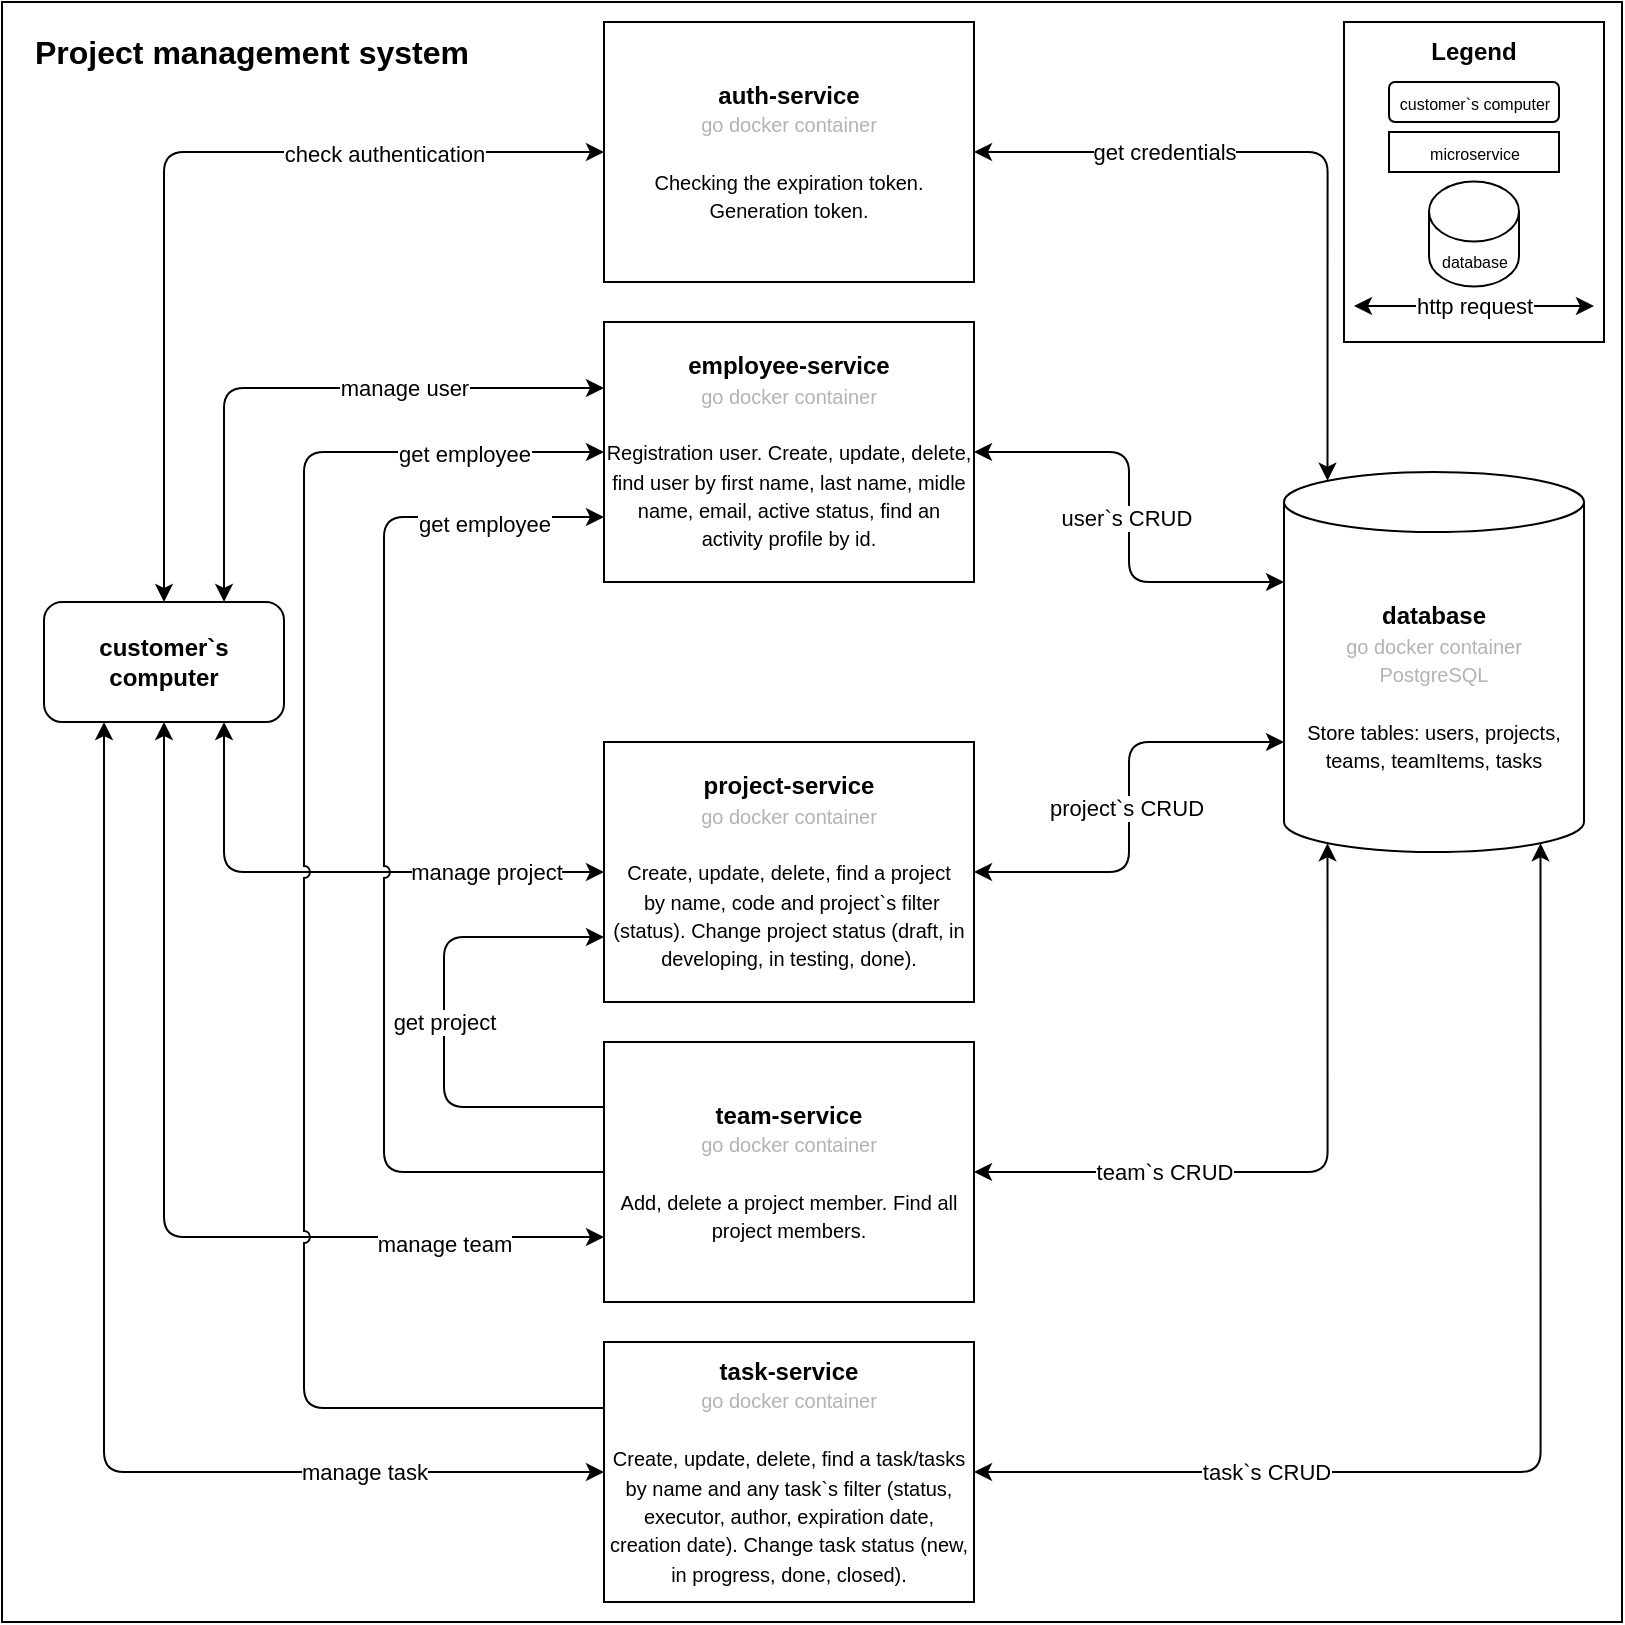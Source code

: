 <mxfile version="21.3.2" type="device">
  <diagram name="Страница 1" id="7igpUd0pKaUkpBXzIByu">
    <mxGraphModel dx="1588" dy="876" grid="1" gridSize="10" guides="1" tooltips="1" connect="1" arrows="1" fold="1" page="1" pageScale="1" pageWidth="827" pageHeight="1169" math="0" shadow="0">
      <root>
        <mxCell id="0" />
        <mxCell id="1" parent="0" />
        <mxCell id="anv_v0dvvLosbIdGf6-w-45" value="" style="whiteSpace=wrap;html=1;aspect=fixed;" parent="1" vertex="1">
          <mxGeometry x="9" y="10" width="810" height="810" as="geometry" />
        </mxCell>
        <mxCell id="anv_v0dvvLosbIdGf6-w-1" value="&lt;b&gt;customer`s computer&lt;/b&gt;" style="rounded=1;whiteSpace=wrap;html=1;" parent="1" vertex="1">
          <mxGeometry x="30" y="310" width="120" height="60" as="geometry" />
        </mxCell>
        <mxCell id="anv_v0dvvLosbIdGf6-w-3" value="" style="endArrow=classic;html=1;rounded=1;endFill=1;strokeColor=default;startArrow=classic;startFill=1;exitX=0.5;exitY=0;exitDx=0;exitDy=0;entryX=0;entryY=0.5;entryDx=0;entryDy=0;edgeStyle=orthogonalEdgeStyle;" parent="1" source="anv_v0dvvLosbIdGf6-w-1" target="anv_v0dvvLosbIdGf6-w-6" edge="1">
          <mxGeometry relative="1" as="geometry">
            <mxPoint x="190" y="290" as="sourcePoint" />
            <mxPoint x="270" y="290" as="targetPoint" />
            <Array as="points">
              <mxPoint x="90" y="85" />
            </Array>
          </mxGeometry>
        </mxCell>
        <mxCell id="anv_v0dvvLosbIdGf6-w-4" value="check authentication" style="edgeLabel;resizable=0;html=1;align=center;verticalAlign=middle;" parent="anv_v0dvvLosbIdGf6-w-3" connectable="0" vertex="1">
          <mxGeometry relative="1" as="geometry">
            <mxPoint x="110" y="-2" as="offset" />
          </mxGeometry>
        </mxCell>
        <mxCell id="anv_v0dvvLosbIdGf6-w-6" value="&lt;b&gt;auth-service&lt;/b&gt;&lt;br&gt;&lt;font style=&quot;font-size: 10px;&quot;&gt;&lt;font color=&quot;#b3b3b3&quot;&gt;go docker container&lt;br&gt;&lt;/font&gt;&lt;br&gt;Checking the expiration token. Generation token.&lt;br&gt;&lt;/font&gt;" style="rounded=0;whiteSpace=wrap;html=1;" parent="1" vertex="1">
          <mxGeometry x="310" y="20" width="185" height="130" as="geometry" />
        </mxCell>
        <mxCell id="anv_v0dvvLosbIdGf6-w-7" value="&lt;b&gt;database&lt;/b&gt;&lt;br&gt;&lt;font style=&quot;font-size: 10px;&quot;&gt;&lt;font color=&quot;#b3b3b3&quot;&gt;go docker container&lt;br&gt;PostgreSQL&lt;/font&gt;&lt;br&gt;&lt;br&gt;Store tables:&amp;nbsp;users, projects, teams, teamItems, tasks&lt;br&gt;&lt;/font&gt;" style="shape=cylinder3;whiteSpace=wrap;html=1;boundedLbl=1;backgroundOutline=1;size=15;" parent="1" vertex="1">
          <mxGeometry x="650" y="245" width="150" height="190" as="geometry" />
        </mxCell>
        <mxCell id="anv_v0dvvLosbIdGf6-w-21" value="&lt;b&gt;employee-service&lt;/b&gt;&lt;br&gt;&lt;font style=&quot;font-size: 10px;&quot;&gt;&lt;font color=&quot;#b3b3b3&quot;&gt;go docker container&lt;br&gt;&lt;/font&gt;&lt;br&gt;Registration user.&amp;nbsp;&lt;/font&gt;&lt;font style=&quot;font-size: 10px;&quot;&gt;Create, update, delete, find user by first name, last name, midle name, email, active status, find an activity profile by id.&lt;br&gt;&lt;/font&gt;" style="rounded=0;whiteSpace=wrap;html=1;" parent="1" vertex="1">
          <mxGeometry x="310" y="170" width="185" height="130" as="geometry" />
        </mxCell>
        <mxCell id="anv_v0dvvLosbIdGf6-w-23" value="&lt;b&gt;project-service&lt;/b&gt;&lt;br&gt;&lt;font style=&quot;font-size: 10px;&quot;&gt;&lt;font color=&quot;#b3b3b3&quot;&gt;go docker container&lt;br&gt;&lt;/font&gt;&lt;br&gt;&lt;/font&gt;&lt;font style=&quot;font-size: 10px;&quot;&gt;Create, update, delete, find a project&lt;br&gt;&amp;nbsp;by name, code and project`s filter (status). Change project status (draft, in developing, in testing, done).&lt;br&gt;&lt;/font&gt;" style="rounded=0;whiteSpace=wrap;html=1;" parent="1" vertex="1">
          <mxGeometry x="310" y="380" width="185" height="130" as="geometry" />
        </mxCell>
        <mxCell id="anv_v0dvvLosbIdGf6-w-24" value="&lt;b&gt;team-service&lt;/b&gt;&lt;br&gt;&lt;font style=&quot;font-size: 10px;&quot;&gt;&lt;font color=&quot;#b3b3b3&quot;&gt;go docker container&lt;br&gt;&lt;/font&gt;&lt;br&gt;&lt;/font&gt;&lt;font style=&quot;font-size: 10px;&quot;&gt;Add, delete a project member. Find all project members.&lt;br&gt;&lt;/font&gt;" style="rounded=0;whiteSpace=wrap;html=1;" parent="1" vertex="1">
          <mxGeometry x="310" y="530" width="185" height="130" as="geometry" />
        </mxCell>
        <mxCell id="anv_v0dvvLosbIdGf6-w-25" value="&lt;b&gt;task-service&lt;/b&gt;&lt;br&gt;&lt;font style=&quot;font-size: 10px;&quot;&gt;&lt;font color=&quot;#b3b3b3&quot;&gt;go docker container&lt;br&gt;&lt;/font&gt;&lt;br&gt;&lt;/font&gt;&lt;font style=&quot;font-size: 10px;&quot;&gt;Create, update, delete, find a task/tasks by name and any task`s filter (status, executor, author, expiration date, creation date). Change task status (new, in progress, done, closed).&lt;br&gt;&lt;/font&gt;" style="rounded=0;whiteSpace=wrap;html=1;" parent="1" vertex="1">
          <mxGeometry x="310" y="680" width="185" height="130" as="geometry" />
        </mxCell>
        <mxCell id="anv_v0dvvLosbIdGf6-w-26" value="" style="endArrow=classic;html=1;rounded=1;endFill=1;strokeColor=default;startArrow=classic;startFill=1;exitX=0.75;exitY=0;exitDx=0;exitDy=0;entryX=0;entryY=0.25;entryDx=0;entryDy=0;edgeStyle=orthogonalEdgeStyle;" parent="1" target="anv_v0dvvLosbIdGf6-w-21" edge="1">
          <mxGeometry relative="1" as="geometry">
            <mxPoint x="120" y="309.95" as="sourcePoint" />
            <mxPoint x="310" y="234.95" as="targetPoint" />
            <Array as="points">
              <mxPoint x="120" y="203" />
              <mxPoint x="310" y="203" />
            </Array>
          </mxGeometry>
        </mxCell>
        <mxCell id="anv_v0dvvLosbIdGf6-w-27" value="manage user" style="edgeLabel;resizable=0;html=1;align=center;verticalAlign=middle;" parent="anv_v0dvvLosbIdGf6-w-26" connectable="0" vertex="1">
          <mxGeometry relative="1" as="geometry">
            <mxPoint x="48" as="offset" />
          </mxGeometry>
        </mxCell>
        <mxCell id="anv_v0dvvLosbIdGf6-w-30" value="" style="endArrow=classic;html=1;rounded=1;endFill=1;strokeColor=default;startArrow=classic;startFill=1;exitX=0.75;exitY=1;exitDx=0;exitDy=0;entryX=0;entryY=0.5;entryDx=0;entryDy=0;edgeStyle=orthogonalEdgeStyle;jumpStyle=arc;" parent="1" source="anv_v0dvvLosbIdGf6-w-1" target="anv_v0dvvLosbIdGf6-w-23" edge="1">
          <mxGeometry relative="1" as="geometry">
            <mxPoint x="90" y="380" as="sourcePoint" />
            <mxPoint x="275" y="290" as="targetPoint" />
            <Array as="points">
              <mxPoint x="120" y="445" />
            </Array>
          </mxGeometry>
        </mxCell>
        <mxCell id="anv_v0dvvLosbIdGf6-w-31" value="manage project" style="edgeLabel;resizable=0;html=1;align=center;verticalAlign=middle;" parent="anv_v0dvvLosbIdGf6-w-30" connectable="0" vertex="1">
          <mxGeometry relative="1" as="geometry">
            <mxPoint x="73" as="offset" />
          </mxGeometry>
        </mxCell>
        <mxCell id="anv_v0dvvLosbIdGf6-w-32" value="" style="endArrow=classic;html=1;rounded=1;endFill=1;strokeColor=default;startArrow=classic;startFill=1;exitX=0.5;exitY=1;exitDx=0;exitDy=0;entryX=0;entryY=0.75;entryDx=0;entryDy=0;edgeStyle=orthogonalEdgeStyle;" parent="1" source="anv_v0dvvLosbIdGf6-w-1" target="anv_v0dvvLosbIdGf6-w-24" edge="1">
          <mxGeometry relative="1" as="geometry">
            <mxPoint x="100" y="390" as="sourcePoint" />
            <mxPoint x="255" y="410" as="targetPoint" />
            <Array as="points">
              <mxPoint x="90" y="628" />
            </Array>
          </mxGeometry>
        </mxCell>
        <mxCell id="anv_v0dvvLosbIdGf6-w-33" value="manage team" style="edgeLabel;resizable=0;html=1;align=center;verticalAlign=middle;" parent="anv_v0dvvLosbIdGf6-w-32" connectable="0" vertex="1">
          <mxGeometry relative="1" as="geometry">
            <mxPoint x="140" y="22" as="offset" />
          </mxGeometry>
        </mxCell>
        <mxCell id="anv_v0dvvLosbIdGf6-w-34" value="" style="endArrow=classic;html=1;rounded=1;startArrow=classic;startFill=1;edgeStyle=orthogonalEdgeStyle;exitX=1;exitY=0.5;exitDx=0;exitDy=0;entryX=0;entryY=0;entryDx=0;entryDy=55;entryPerimeter=0;" parent="1" source="anv_v0dvvLosbIdGf6-w-21" target="anv_v0dvvLosbIdGf6-w-7" edge="1">
          <mxGeometry relative="1" as="geometry">
            <mxPoint x="510" y="240" as="sourcePoint" />
            <mxPoint x="740" y="400" as="targetPoint" />
          </mxGeometry>
        </mxCell>
        <mxCell id="anv_v0dvvLosbIdGf6-w-35" value="user`s CRUD" style="edgeLabel;resizable=0;html=1;align=center;verticalAlign=middle;" parent="anv_v0dvvLosbIdGf6-w-34" connectable="0" vertex="1">
          <mxGeometry relative="1" as="geometry">
            <mxPoint x="-2" as="offset" />
          </mxGeometry>
        </mxCell>
        <mxCell id="anv_v0dvvLosbIdGf6-w-37" value="" style="endArrow=classic;html=1;rounded=1;startArrow=classic;startFill=1;edgeStyle=orthogonalEdgeStyle;exitX=1;exitY=0.5;exitDx=0;exitDy=0;entryX=0;entryY=0;entryDx=0;entryDy=135;entryPerimeter=0;" parent="1" source="anv_v0dvvLosbIdGf6-w-23" target="anv_v0dvvLosbIdGf6-w-7" edge="1">
          <mxGeometry relative="1" as="geometry">
            <mxPoint x="506" y="445" as="sourcePoint" />
            <mxPoint x="661" y="510" as="targetPoint" />
          </mxGeometry>
        </mxCell>
        <mxCell id="anv_v0dvvLosbIdGf6-w-38" value="project`s CRUD" style="edgeLabel;resizable=0;html=1;align=center;verticalAlign=middle;" parent="anv_v0dvvLosbIdGf6-w-37" connectable="0" vertex="1">
          <mxGeometry relative="1" as="geometry">
            <mxPoint x="-2" as="offset" />
          </mxGeometry>
        </mxCell>
        <mxCell id="anv_v0dvvLosbIdGf6-w-39" value="" style="endArrow=classic;html=1;rounded=1;startArrow=classic;startFill=1;edgeStyle=orthogonalEdgeStyle;exitX=1;exitY=0.5;exitDx=0;exitDy=0;entryX=0.145;entryY=1;entryDx=0;entryDy=-4.35;entryPerimeter=0;" parent="1" source="anv_v0dvvLosbIdGf6-w-24" target="anv_v0dvvLosbIdGf6-w-7" edge="1">
          <mxGeometry relative="1" as="geometry">
            <mxPoint x="500" y="585" as="sourcePoint" />
            <mxPoint x="655" y="520" as="targetPoint" />
          </mxGeometry>
        </mxCell>
        <mxCell id="anv_v0dvvLosbIdGf6-w-40" value="team`s CRUD" style="edgeLabel;resizable=0;html=1;align=center;verticalAlign=middle;" parent="anv_v0dvvLosbIdGf6-w-39" connectable="0" vertex="1">
          <mxGeometry relative="1" as="geometry">
            <mxPoint x="-76" as="offset" />
          </mxGeometry>
        </mxCell>
        <mxCell id="anv_v0dvvLosbIdGf6-w-41" value="" style="endArrow=classic;html=1;rounded=1;startArrow=classic;startFill=1;edgeStyle=orthogonalEdgeStyle;exitX=1;exitY=0.5;exitDx=0;exitDy=0;entryX=0.855;entryY=1;entryDx=0;entryDy=-4.35;entryPerimeter=0;" parent="1" source="anv_v0dvvLosbIdGf6-w-25" target="anv_v0dvvLosbIdGf6-w-7" edge="1">
          <mxGeometry relative="1" as="geometry">
            <mxPoint x="510" y="759" as="sourcePoint" />
            <mxPoint x="687" y="595" as="targetPoint" />
          </mxGeometry>
        </mxCell>
        <mxCell id="anv_v0dvvLosbIdGf6-w-42" value="task`s CRUD" style="edgeLabel;resizable=0;html=1;align=center;verticalAlign=middle;" parent="anv_v0dvvLosbIdGf6-w-41" connectable="0" vertex="1">
          <mxGeometry relative="1" as="geometry">
            <mxPoint x="-138" y="15" as="offset" />
          </mxGeometry>
        </mxCell>
        <mxCell id="anv_v0dvvLosbIdGf6-w-43" value="" style="endArrow=classic;html=1;rounded=1;endFill=1;strokeColor=default;startArrow=classic;startFill=1;exitX=0.25;exitY=1;exitDx=0;exitDy=0;entryX=0;entryY=0.5;entryDx=0;entryDy=0;edgeStyle=orthogonalEdgeStyle;" parent="1" source="anv_v0dvvLosbIdGf6-w-1" target="anv_v0dvvLosbIdGf6-w-25" edge="1">
          <mxGeometry relative="1" as="geometry">
            <mxPoint x="70" y="520" as="sourcePoint" />
            <mxPoint x="290" y="745" as="targetPoint" />
            <Array as="points">
              <mxPoint x="60" y="745" />
            </Array>
          </mxGeometry>
        </mxCell>
        <mxCell id="anv_v0dvvLosbIdGf6-w-44" value="manage task" style="edgeLabel;resizable=0;html=1;align=center;verticalAlign=middle;" parent="anv_v0dvvLosbIdGf6-w-43" connectable="0" vertex="1">
          <mxGeometry relative="1" as="geometry">
            <mxPoint x="130" y="62" as="offset" />
          </mxGeometry>
        </mxCell>
        <mxCell id="anv_v0dvvLosbIdGf6-w-46" value="&lt;font style=&quot;font-size: 16px;&quot;&gt;Project management system&lt;/font&gt;" style="text;html=1;strokeColor=none;fillColor=none;align=center;verticalAlign=middle;whiteSpace=wrap;rounded=0;fontStyle=1" parent="1" vertex="1">
          <mxGeometry x="9" y="20" width="250" height="30" as="geometry" />
        </mxCell>
        <mxCell id="w7G9VvaegrJ85_uGhSid-1" value="" style="endArrow=none;html=1;rounded=1;endFill=0;strokeColor=default;startArrow=classic;startFill=1;exitX=0;exitY=0.75;exitDx=0;exitDy=0;entryX=0;entryY=0.25;entryDx=0;entryDy=0;edgeStyle=orthogonalEdgeStyle;" parent="1" source="anv_v0dvvLosbIdGf6-w-23" target="anv_v0dvvLosbIdGf6-w-24" edge="1">
          <mxGeometry relative="1" as="geometry">
            <mxPoint x="110" y="500" as="sourcePoint" />
            <mxPoint x="300" y="575" as="targetPoint" />
            <Array as="points">
              <mxPoint x="230" y="478" />
              <mxPoint x="230" y="563" />
            </Array>
          </mxGeometry>
        </mxCell>
        <mxCell id="w7G9VvaegrJ85_uGhSid-2" value="get project" style="edgeLabel;resizable=0;html=1;align=center;verticalAlign=middle;" parent="w7G9VvaegrJ85_uGhSid-1" connectable="0" vertex="1">
          <mxGeometry relative="1" as="geometry">
            <mxPoint as="offset" />
          </mxGeometry>
        </mxCell>
        <mxCell id="w7G9VvaegrJ85_uGhSid-3" value="" style="endArrow=none;html=1;rounded=1;endFill=0;strokeColor=default;startArrow=classic;startFill=1;exitX=0;exitY=0.75;exitDx=0;exitDy=0;entryX=0;entryY=0.5;entryDx=0;entryDy=0;edgeStyle=orthogonalEdgeStyle;jumpStyle=arc;" parent="1" source="anv_v0dvvLosbIdGf6-w-21" target="anv_v0dvvLosbIdGf6-w-24" edge="1">
          <mxGeometry relative="1" as="geometry">
            <mxPoint x="250" y="488" as="sourcePoint" />
            <mxPoint x="250" y="573" as="targetPoint" />
            <Array as="points">
              <mxPoint x="200" y="268" />
              <mxPoint x="200" y="595" />
            </Array>
          </mxGeometry>
        </mxCell>
        <mxCell id="w7G9VvaegrJ85_uGhSid-4" value="get employee" style="edgeLabel;resizable=0;html=1;align=center;verticalAlign=middle;" parent="w7G9VvaegrJ85_uGhSid-3" connectable="0" vertex="1">
          <mxGeometry relative="1" as="geometry">
            <mxPoint x="50" y="-161" as="offset" />
          </mxGeometry>
        </mxCell>
        <mxCell id="w7G9VvaegrJ85_uGhSid-5" value="" style="endArrow=none;html=1;rounded=1;endFill=0;strokeColor=default;startArrow=classic;startFill=1;exitX=0;exitY=0.5;exitDx=0;exitDy=0;entryX=0;entryY=0.25;entryDx=0;entryDy=0;edgeStyle=orthogonalEdgeStyle;jumpStyle=arc;" parent="1" source="anv_v0dvvLosbIdGf6-w-21" target="anv_v0dvvLosbIdGf6-w-25" edge="1">
          <mxGeometry relative="1" as="geometry">
            <mxPoint x="280" y="240" as="sourcePoint" />
            <mxPoint x="280" y="567" as="targetPoint" />
            <Array as="points">
              <mxPoint x="160" y="235" />
              <mxPoint x="160" y="713" />
              <mxPoint x="310" y="713" />
            </Array>
          </mxGeometry>
        </mxCell>
        <mxCell id="w7G9VvaegrJ85_uGhSid-6" value="get employee" style="edgeLabel;resizable=0;html=1;align=center;verticalAlign=middle;" parent="w7G9VvaegrJ85_uGhSid-5" connectable="0" vertex="1">
          <mxGeometry relative="1" as="geometry">
            <mxPoint x="80" y="-239" as="offset" />
          </mxGeometry>
        </mxCell>
        <mxCell id="RCvaqIHvc5m4EhdrxrZB-1" value="" style="whiteSpace=wrap;html=1;" parent="1" vertex="1">
          <mxGeometry x="680" y="20" width="130" height="160" as="geometry" />
        </mxCell>
        <mxCell id="RCvaqIHvc5m4EhdrxrZB-2" value="&lt;b&gt;Legend&lt;/b&gt;" style="text;html=1;strokeColor=none;fillColor=none;align=center;verticalAlign=middle;whiteSpace=wrap;rounded=0;" parent="1" vertex="1">
          <mxGeometry x="715" y="20" width="60" height="30" as="geometry" />
        </mxCell>
        <mxCell id="RCvaqIHvc5m4EhdrxrZB-4" value="&lt;font style=&quot;font-size: 8px;&quot;&gt;customer`s computer&lt;/font&gt;" style="rounded=1;whiteSpace=wrap;html=1;" parent="1" vertex="1">
          <mxGeometry x="702.5" y="50" width="85" height="20" as="geometry" />
        </mxCell>
        <mxCell id="RCvaqIHvc5m4EhdrxrZB-8" value="&lt;font style=&quot;&quot;&gt;&lt;font style=&quot;font-size: 8px;&quot;&gt;microservice&lt;/font&gt;&lt;br&gt;&lt;/font&gt;" style="rounded=0;whiteSpace=wrap;html=1;" parent="1" vertex="1">
          <mxGeometry x="702.5" y="75" width="85" height="20" as="geometry" />
        </mxCell>
        <mxCell id="RCvaqIHvc5m4EhdrxrZB-11" value="&lt;font style=&quot;font-size: 8px;&quot;&gt;database&lt;/font&gt;&lt;font style=&quot;font-size: 10px;&quot;&gt;&lt;br&gt;&lt;/font&gt;" style="shape=cylinder3;whiteSpace=wrap;html=1;boundedLbl=1;backgroundOutline=1;size=15;" parent="1" vertex="1">
          <mxGeometry x="722.5" y="99.75" width="45" height="52.5" as="geometry" />
        </mxCell>
        <mxCell id="RCvaqIHvc5m4EhdrxrZB-12" value="" style="endArrow=classic;html=1;rounded=1;startArrow=classic;startFill=1;edgeStyle=orthogonalEdgeStyle;exitX=1;exitY=0.5;exitDx=0;exitDy=0;entryX=0.145;entryY=0;entryDx=0;entryDy=4.35;entryPerimeter=0;" parent="1" source="anv_v0dvvLosbIdGf6-w-6" target="anv_v0dvvLosbIdGf6-w-7" edge="1">
          <mxGeometry relative="1" as="geometry">
            <mxPoint x="495" y="87.25" as="sourcePoint" />
            <mxPoint x="650" y="152.25" as="targetPoint" />
          </mxGeometry>
        </mxCell>
        <mxCell id="RCvaqIHvc5m4EhdrxrZB-13" value="get credentials" style="edgeLabel;resizable=0;html=1;align=center;verticalAlign=middle;" parent="RCvaqIHvc5m4EhdrxrZB-12" connectable="0" vertex="1">
          <mxGeometry relative="1" as="geometry">
            <mxPoint x="-76" as="offset" />
          </mxGeometry>
        </mxCell>
        <mxCell id="RCvaqIHvc5m4EhdrxrZB-16" value="" style="endArrow=classic;html=1;rounded=0;startArrow=classic;startFill=1;" parent="1" edge="1">
          <mxGeometry relative="1" as="geometry">
            <mxPoint x="685" y="162" as="sourcePoint" />
            <mxPoint x="805" y="162" as="targetPoint" />
          </mxGeometry>
        </mxCell>
        <mxCell id="RCvaqIHvc5m4EhdrxrZB-17" value="http request" style="edgeLabel;resizable=0;html=1;align=center;verticalAlign=middle;" parent="RCvaqIHvc5m4EhdrxrZB-16" connectable="0" vertex="1">
          <mxGeometry relative="1" as="geometry" />
        </mxCell>
      </root>
    </mxGraphModel>
  </diagram>
</mxfile>
